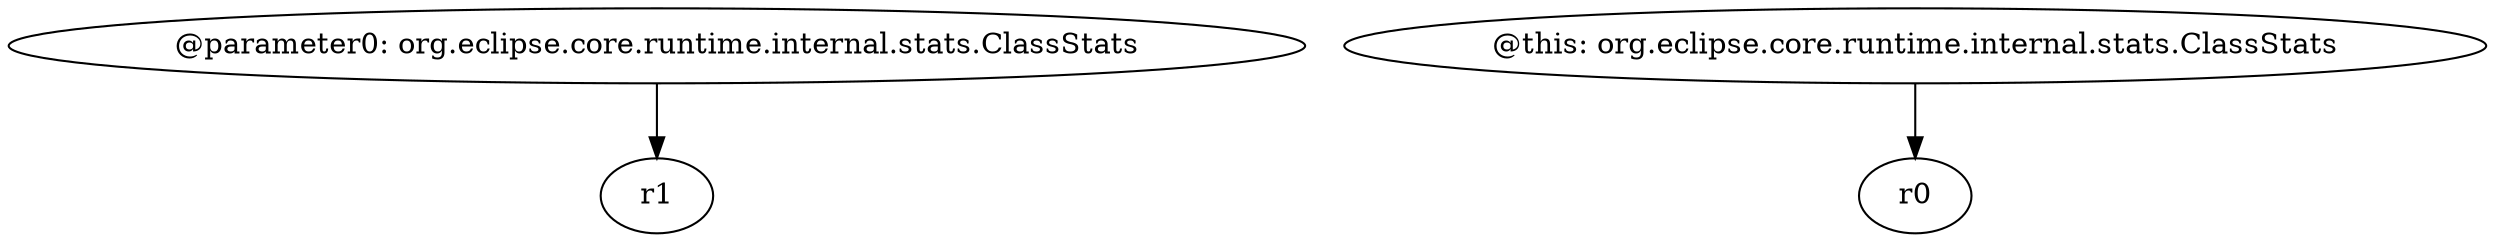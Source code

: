 digraph g {
0[label="@parameter0: org.eclipse.core.runtime.internal.stats.ClassStats"]
1[label="r1"]
0->1[label=""]
2[label="@this: org.eclipse.core.runtime.internal.stats.ClassStats"]
3[label="r0"]
2->3[label=""]
}